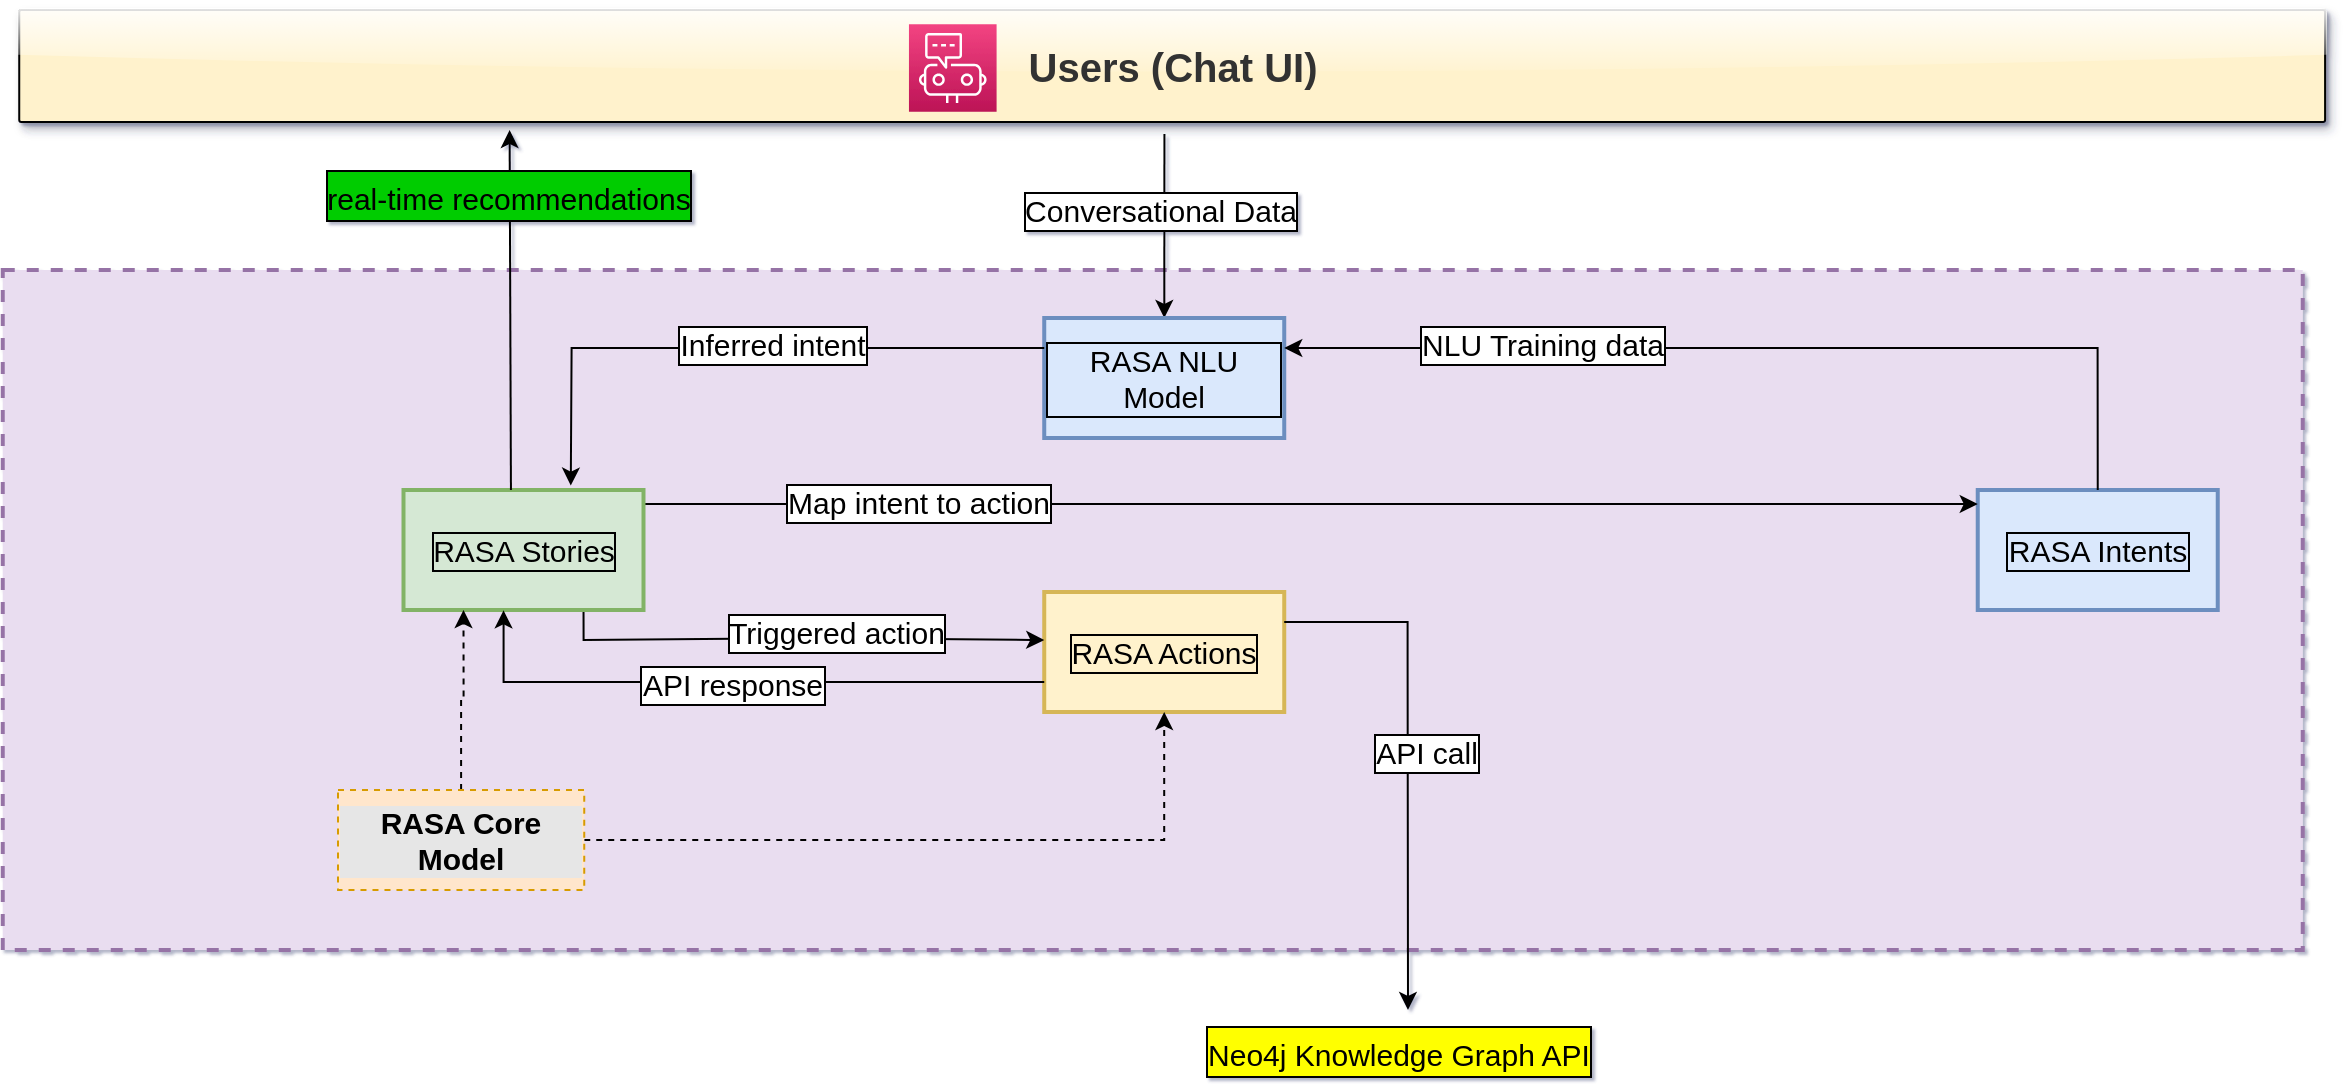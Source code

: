 <mxfile version="17.1.3" type="device"><diagram id="f106602c-feb2-e66a-4537-3a34d633f6aa" name="Page-1"><mxGraphModel dx="1493" dy="892" grid="1" gridSize="10" guides="1" tooltips="1" connect="1" arrows="1" fold="1" page="1" pageScale="1" pageWidth="1169" pageHeight="827" background="none" math="0" shadow="1"><root><mxCell id="0"/><mxCell id="1" parent="0"/><mxCell id="fVFAGoC2Trp_EdW9Zy9c-996" value="" style="rounded=0;whiteSpace=wrap;html=1;shadow=0;glass=0;sketch=0;dashed=1;fillColor=#E9DDF0;strokeColor=#9673a6;strokeWidth=2;gradientDirection=north;" parent="1" vertex="1"><mxGeometry x="472.37" y="160" width="1150" height="340" as="geometry"/></mxCell><mxCell id="fVFAGoC2Trp_EdW9Zy9c-1009" value="RASA Actions" style="rounded=0;whiteSpace=wrap;html=1;shadow=0;glass=0;labelBorderColor=default;sketch=0;fontSize=15;strokeColor=#d6b656;strokeWidth=2;fillColor=#fff2cc;gradientDirection=north;" parent="1" vertex="1"><mxGeometry x="993.12" y="321" width="120" height="60" as="geometry"/></mxCell><mxCell id="fVFAGoC2Trp_EdW9Zy9c-1010" value="RASA Intents" style="rounded=0;whiteSpace=wrap;html=1;shadow=0;glass=0;labelBorderColor=default;sketch=0;fontSize=15;strokeColor=#6c8ebf;strokeWidth=2;fillColor=#dae8fc;gradientDirection=north;" parent="1" vertex="1"><mxGeometry x="1459.87" y="270" width="120" height="60" as="geometry"/></mxCell><mxCell id="fVFAGoC2Trp_EdW9Zy9c-1013" value="" style="endArrow=classic;html=1;rounded=0;fontSize=15;strokeColor=#000000;strokeWidth=1;exitX=1;exitY=0.25;exitDx=0;exitDy=0;" parent="1" source="fVFAGoC2Trp_EdW9Zy9c-1009" edge="1"><mxGeometry width="50" height="50" relative="1" as="geometry"><mxPoint x="1113.12" y="353" as="sourcePoint"/><mxPoint x="1175" y="530" as="targetPoint"/><Array as="points"><mxPoint x="1174.8" y="336"/><mxPoint x="1174.8" y="353"/></Array></mxGeometry></mxCell><mxCell id="fVFAGoC2Trp_EdW9Zy9c-1030" value="API call" style="edgeLabel;html=1;align=center;verticalAlign=middle;resizable=0;points=[];fontSize=15;labelBorderColor=default;" parent="fVFAGoC2Trp_EdW9Zy9c-1013" vertex="1" connectable="0"><mxGeometry x="-0.269" y="-1" relative="1" as="geometry"><mxPoint x="10" y="33" as="offset"/></mxGeometry></mxCell><mxCell id="fVFAGoC2Trp_EdW9Zy9c-1014" value="" style="endArrow=classic;html=1;rounded=0;fontSize=15;strokeColor=#000000;strokeWidth=1;exitX=1;exitY=0.25;exitDx=0;exitDy=0;entryX=0;entryY=0.25;entryDx=0;entryDy=0;" parent="1" edge="1"><mxGeometry width="50" height="50" relative="1" as="geometry"><mxPoint x="792.75" y="277" as="sourcePoint"/><mxPoint x="1459.87" y="277" as="targetPoint"/></mxGeometry></mxCell><mxCell id="fVFAGoC2Trp_EdW9Zy9c-1033" value="Map intent to action" style="edgeLabel;html=1;align=center;verticalAlign=middle;resizable=0;points=[];fontSize=15;labelBorderColor=default;" parent="fVFAGoC2Trp_EdW9Zy9c-1014" vertex="1" connectable="0"><mxGeometry x="-0.591" y="1" relative="1" as="geometry"><mxPoint as="offset"/></mxGeometry></mxCell><mxCell id="fVFAGoC2Trp_EdW9Zy9c-1015" value="" style="endArrow=classic;html=1;rounded=0;fontSize=15;strokeColor=#000000;strokeWidth=1;exitX=0.75;exitY=1;exitDx=0;exitDy=0;entryX=0;entryY=0.5;entryDx=0;entryDy=0;" parent="1" edge="1"><mxGeometry width="50" height="50" relative="1" as="geometry"><mxPoint x="762.75" y="324" as="sourcePoint"/><mxPoint x="993.12" y="345" as="targetPoint"/><Array as="points"><mxPoint x="762.8" y="345"/><mxPoint x="875.8" y="344"/></Array></mxGeometry></mxCell><mxCell id="fVFAGoC2Trp_EdW9Zy9c-1028" value="Triggered action" style="edgeLabel;html=1;align=center;verticalAlign=middle;resizable=0;points=[];fontSize=15;labelBorderColor=default;" parent="fVFAGoC2Trp_EdW9Zy9c-1015" vertex="1" connectable="0"><mxGeometry x="0.167" y="3" relative="1" as="geometry"><mxPoint as="offset"/></mxGeometry></mxCell><mxCell id="fVFAGoC2Trp_EdW9Zy9c-1017" value="&lt;font color=&quot;#333333&quot; size=&quot;1&quot;&gt;&lt;b style=&quot;font-size: 20px&quot;&gt;Users (Chat UI)&lt;/b&gt;&lt;/font&gt;" style="strokeColor=#000000;fillColor=#fff2cc;shadow=1;strokeWidth=1;rounded=1;absoluteArcSize=1;arcSize=2;fontSize=10;align=center;html=1;gradientDirection=south;glass=1;sketch=0;" parent="1" vertex="1"><mxGeometry x="480.62" y="30" width="1152.92" height="56.01" as="geometry"/></mxCell><mxCell id="fVFAGoC2Trp_EdW9Zy9c-1018" value="" style="sketch=0;points=[[0,0,0],[0.25,0,0],[0.5,0,0],[0.75,0,0],[1,0,0],[0,1,0],[0.25,1,0],[0.5,1,0],[0.75,1,0],[1,1,0],[0,0.25,0],[0,0.5,0],[0,0.75,0],[1,0.25,0],[1,0.5,0],[1,0.75,0]];points=[[0,0,0],[0.25,0,0],[0.5,0,0],[0.75,0,0],[1,0,0],[0,1,0],[0.25,1,0],[0.5,1,0],[0.75,1,0],[1,1,0],[0,0.25,0],[0,0.5,0],[0,0.75,0],[1,0.25,0],[1,0.5,0],[1,0.75,0]];outlineConnect=0;fontColor=#232F3E;gradientColor=#F34482;gradientDirection=north;fillColor=#BC1356;strokeColor=#ffffff;dashed=0;verticalLabelPosition=bottom;verticalAlign=top;align=center;html=1;fontSize=12;fontStyle=0;aspect=fixed;shape=mxgraph.aws4.resourceIcon;resIcon=mxgraph.aws4.chatbot;labelBackgroundColor=none;" parent="1" vertex="1"><mxGeometry x="925.48" y="37.09" width="43.82" height="43.82" as="geometry"/></mxCell><mxCell id="fVFAGoC2Trp_EdW9Zy9c-1019" value="" style="endArrow=classic;html=1;rounded=0;fontSize=15;strokeColor=#000000;strokeWidth=1;exitX=0.91;exitY=1.02;exitDx=0;exitDy=0;exitPerimeter=0;" parent="1" target="fVFAGoC2Trp_EdW9Zy9c-1021" edge="1"><mxGeometry width="50" height="50" relative="1" as="geometry"><mxPoint x="1053.217" y="92" as="sourcePoint"/><mxPoint x="1051.799" y="270" as="targetPoint"/></mxGeometry></mxCell><mxCell id="fVFAGoC2Trp_EdW9Zy9c-1020" value="Conversational Data" style="edgeLabel;html=1;align=center;verticalAlign=middle;resizable=0;points=[];fontSize=15;labelBorderColor=default;" parent="fVFAGoC2Trp_EdW9Zy9c-1019" vertex="1" connectable="0"><mxGeometry x="-0.546" y="-5" relative="1" as="geometry"><mxPoint x="3" y="17" as="offset"/></mxGeometry></mxCell><mxCell id="fVFAGoC2Trp_EdW9Zy9c-1021" value="RASA NLU Model" style="rounded=0;whiteSpace=wrap;html=1;shadow=0;glass=0;labelBorderColor=default;sketch=0;fontSize=15;strokeColor=#6c8ebf;strokeWidth=2;fillColor=#dae8fc;gradientDirection=north;" parent="1" vertex="1"><mxGeometry x="993.12" y="184" width="120" height="60" as="geometry"/></mxCell><mxCell id="fVFAGoC2Trp_EdW9Zy9c-1023" value="" style="endArrow=classic;html=1;rounded=0;fontSize=15;strokeColor=#000000;strokeWidth=1;entryX=0.697;entryY=-0.037;entryDx=0;entryDy=0;entryPerimeter=0;exitX=0;exitY=0.25;exitDx=0;exitDy=0;" parent="1" source="fVFAGoC2Trp_EdW9Zy9c-1021" target="fVFAGoC2Trp_EdW9Zy9c-1006" edge="1"><mxGeometry width="50" height="50" relative="1" as="geometry"><mxPoint x="1115.8" y="410" as="sourcePoint"/><mxPoint x="1165.8" y="360" as="targetPoint"/><Array as="points"><mxPoint x="756.8" y="199"/></Array></mxGeometry></mxCell><mxCell id="fVFAGoC2Trp_EdW9Zy9c-1024" value="Inferred intent" style="edgeLabel;html=1;align=center;verticalAlign=middle;resizable=0;points=[];fontSize=15;labelBorderColor=default;" parent="fVFAGoC2Trp_EdW9Zy9c-1023" vertex="1" connectable="0"><mxGeometry x="-0.109" y="-2" relative="1" as="geometry"><mxPoint as="offset"/></mxGeometry></mxCell><mxCell id="fVFAGoC2Trp_EdW9Zy9c-1006" value="RASA Stories" style="rounded=0;whiteSpace=wrap;html=1;shadow=0;glass=0;labelBorderColor=default;sketch=0;fontSize=15;strokeColor=#82b366;strokeWidth=2;fillColor=#d5e8d4;gradientDirection=north;" parent="1" vertex="1"><mxGeometry x="672.75" y="270" width="120" height="60" as="geometry"/></mxCell><mxCell id="fVFAGoC2Trp_EdW9Zy9c-1027" value="" style="endArrow=classic;html=1;rounded=0;fontSize=15;strokeColor=#000000;strokeWidth=1;entryX=0.417;entryY=1.003;entryDx=0;entryDy=0;entryPerimeter=0;exitX=0;exitY=0.75;exitDx=0;exitDy=0;" parent="1" source="fVFAGoC2Trp_EdW9Zy9c-1009" target="fVFAGoC2Trp_EdW9Zy9c-1006" edge="1"><mxGeometry width="50" height="50" relative="1" as="geometry"><mxPoint x="1115.8" y="410" as="sourcePoint"/><mxPoint x="1165.8" y="360" as="targetPoint"/><Array as="points"><mxPoint x="722.8" y="366"/></Array></mxGeometry></mxCell><mxCell id="fVFAGoC2Trp_EdW9Zy9c-1029" value="API response" style="edgeLabel;html=1;align=center;verticalAlign=middle;resizable=0;points=[];fontSize=15;labelBorderColor=default;" parent="fVFAGoC2Trp_EdW9Zy9c-1027" vertex="1" connectable="0"><mxGeometry x="0.024" y="1" relative="1" as="geometry"><mxPoint as="offset"/></mxGeometry></mxCell><mxCell id="fVFAGoC2Trp_EdW9Zy9c-1031" value="" style="endArrow=classic;html=1;rounded=0;fontSize=15;strokeColor=#000000;strokeWidth=1;entryX=1;entryY=0.25;entryDx=0;entryDy=0;exitX=0.5;exitY=0;exitDx=0;exitDy=0;" parent="1" source="fVFAGoC2Trp_EdW9Zy9c-1010" target="fVFAGoC2Trp_EdW9Zy9c-1021" edge="1"><mxGeometry width="50" height="50" relative="1" as="geometry"><mxPoint x="1115.8" y="410" as="sourcePoint"/><mxPoint x="1165.8" y="360" as="targetPoint"/><Array as="points"><mxPoint x="1519.8" y="199"/></Array></mxGeometry></mxCell><mxCell id="fVFAGoC2Trp_EdW9Zy9c-1032" value="NLU Training data" style="edgeLabel;html=1;align=center;verticalAlign=middle;resizable=0;points=[];fontSize=15;labelBorderColor=default;" parent="fVFAGoC2Trp_EdW9Zy9c-1031" vertex="1" connectable="0"><mxGeometry x="0.464" y="-2" relative="1" as="geometry"><mxPoint as="offset"/></mxGeometry></mxCell><mxCell id="fVFAGoC2Trp_EdW9Zy9c-1038" value="" style="endArrow=classic;html=1;rounded=0;fontSize=20;strokeColor=#000000;strokeWidth=1;" parent="1" edge="1"><mxGeometry width="50" height="50" relative="1" as="geometry"><mxPoint x="726.472" y="270" as="sourcePoint"/><mxPoint x="725.8" y="90" as="targetPoint"/></mxGeometry></mxCell><mxCell id="fVFAGoC2Trp_EdW9Zy9c-1040" value="&lt;font style=&quot;font-size: 15px&quot;&gt;real-time recommendations&lt;/font&gt;" style="edgeLabel;html=1;align=center;verticalAlign=middle;resizable=0;points=[];fontSize=20;labelBorderColor=default;labelBackgroundColor=#00CC00;" parent="fVFAGoC2Trp_EdW9Zy9c-1038" vertex="1" connectable="0"><mxGeometry x="0.645" y="1" relative="1" as="geometry"><mxPoint as="offset"/></mxGeometry></mxCell><mxCell id="bnr0IpkQQmTCpMIgjILo-2" value="" style="edgeStyle=orthogonalEdgeStyle;rounded=0;orthogonalLoop=1;jettySize=auto;html=1;fontColor=#000000;dashed=1;" edge="1" parent="1" source="bnr0IpkQQmTCpMIgjILo-1" target="fVFAGoC2Trp_EdW9Zy9c-1009"><mxGeometry relative="1" as="geometry"/></mxCell><mxCell id="bnr0IpkQQmTCpMIgjILo-5" value="" style="edgeStyle=orthogonalEdgeStyle;rounded=0;orthogonalLoop=1;jettySize=auto;html=1;fontSize=15;fontColor=#000000;entryX=0.25;entryY=1;entryDx=0;entryDy=0;dashed=1;" edge="1" parent="1" source="bnr0IpkQQmTCpMIgjILo-1" target="fVFAGoC2Trp_EdW9Zy9c-1006"><mxGeometry relative="1" as="geometry"><mxPoint x="911.56" y="495" as="targetPoint"/></mxGeometry></mxCell><mxCell id="bnr0IpkQQmTCpMIgjILo-1" value="&lt;font style=&quot;font-size: 15px&quot;&gt;RASA Core Model&lt;/font&gt;" style="text;html=1;strokeColor=#d79b00;fillColor=#ffe6cc;align=center;verticalAlign=middle;whiteSpace=wrap;rounded=0;dashed=1;labelBackgroundColor=#E6E6E6;labelBorderColor=none;fontStyle=1" vertex="1" parent="1"><mxGeometry x="640" y="420" width="123.12" height="50" as="geometry"/></mxCell><mxCell id="bnr0IpkQQmTCpMIgjILo-8" value="&lt;span style=&quot;font-size: 15px&quot;&gt;Neo4j Knowledge Graph API&lt;/span&gt;" style="edgeLabel;html=1;align=center;verticalAlign=middle;resizable=0;points=[];fontSize=20;labelBorderColor=default;labelBackgroundColor=#FFFF00;" vertex="1" connectable="0" parent="1"><mxGeometry x="1169.998" y="550.001" as="geometry"/></mxCell></root></mxGraphModel></diagram></mxfile>